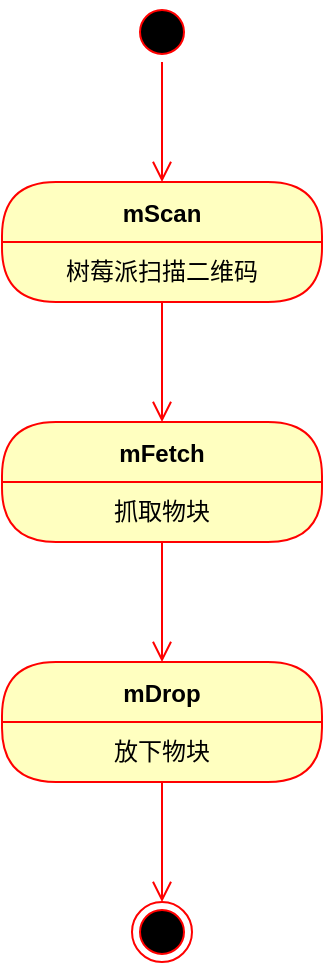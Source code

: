 <mxfile>
    <diagram id="updJJ99HTdTabruD4H2-" name="Page-1">
        <mxGraphModel dx="699" dy="792" grid="1" gridSize="10" guides="1" tooltips="1" connect="1" arrows="1" fold="1" page="1" pageScale="1" pageWidth="10000" pageHeight="5000" math="0" shadow="0">
            <root>
                <mxCell id="0"/>
                <mxCell id="1" parent="0"/>
                <mxCell id="3" value="" style="ellipse;html=1;shape=startState;fillColor=#000000;strokeColor=#ff0000;" vertex="1" parent="1">
                    <mxGeometry x="310" y="40" width="30" height="30" as="geometry"/>
                </mxCell>
                <mxCell id="4" value="" style="edgeStyle=orthogonalEdgeStyle;html=1;verticalAlign=bottom;endArrow=open;endSize=8;strokeColor=#ff0000;" edge="1" source="3" parent="1">
                    <mxGeometry relative="1" as="geometry">
                        <mxPoint x="325" y="130" as="targetPoint"/>
                    </mxGeometry>
                </mxCell>
                <mxCell id="5" value="mScan" style="swimlane;fontStyle=1;align=center;verticalAlign=middle;childLayout=stackLayout;horizontal=1;startSize=30;horizontalStack=0;resizeParent=0;resizeLast=1;container=0;fontColor=#000000;collapsible=0;rounded=1;arcSize=30;strokeColor=#ff0000;fillColor=#ffffc0;swimlaneFillColor=#ffffc0;dropTarget=0;" vertex="1" parent="1">
                    <mxGeometry x="245" y="130" width="160" height="60" as="geometry"/>
                </mxCell>
                <mxCell id="6" value="树莓派扫描二维码" style="text;html=1;strokeColor=none;fillColor=none;align=center;verticalAlign=middle;spacingLeft=4;spacingRight=4;whiteSpace=wrap;overflow=hidden;rotatable=0;fontColor=#000000;" vertex="1" parent="5">
                    <mxGeometry y="30" width="160" height="30" as="geometry"/>
                </mxCell>
                <mxCell id="7" value="" style="edgeStyle=orthogonalEdgeStyle;html=1;verticalAlign=bottom;endArrow=open;endSize=8;strokeColor=#ff0000;" edge="1" source="5" parent="1">
                    <mxGeometry relative="1" as="geometry">
                        <mxPoint x="325" y="250" as="targetPoint"/>
                    </mxGeometry>
                </mxCell>
                <mxCell id="8" value="mFetch" style="swimlane;fontStyle=1;align=center;verticalAlign=middle;childLayout=stackLayout;horizontal=1;startSize=30;horizontalStack=0;resizeParent=0;resizeLast=1;container=0;fontColor=#000000;collapsible=0;rounded=1;arcSize=30;strokeColor=#ff0000;fillColor=#ffffc0;swimlaneFillColor=#ffffc0;dropTarget=0;" vertex="1" parent="1">
                    <mxGeometry x="245" y="250" width="160" height="60" as="geometry"/>
                </mxCell>
                <mxCell id="9" value="抓取物块" style="text;html=1;strokeColor=none;fillColor=none;align=center;verticalAlign=middle;spacingLeft=4;spacingRight=4;whiteSpace=wrap;overflow=hidden;rotatable=0;fontColor=#000000;" vertex="1" parent="8">
                    <mxGeometry y="30" width="160" height="30" as="geometry"/>
                </mxCell>
                <mxCell id="10" value="" style="edgeStyle=orthogonalEdgeStyle;html=1;verticalAlign=bottom;endArrow=open;endSize=8;strokeColor=#ff0000;" edge="1" source="8" parent="1">
                    <mxGeometry relative="1" as="geometry">
                        <mxPoint x="325" y="370" as="targetPoint"/>
                    </mxGeometry>
                </mxCell>
                <mxCell id="11" value="mDrop" style="swimlane;fontStyle=1;align=center;verticalAlign=middle;childLayout=stackLayout;horizontal=1;startSize=30;horizontalStack=0;resizeParent=0;resizeLast=1;container=0;fontColor=#000000;collapsible=0;rounded=1;arcSize=30;strokeColor=#ff0000;fillColor=#ffffc0;swimlaneFillColor=#ffffc0;dropTarget=0;" vertex="1" parent="1">
                    <mxGeometry x="245" y="370" width="160" height="60" as="geometry"/>
                </mxCell>
                <mxCell id="12" value="放下物块" style="text;html=1;strokeColor=none;fillColor=none;align=center;verticalAlign=middle;spacingLeft=4;spacingRight=4;whiteSpace=wrap;overflow=hidden;rotatable=0;fontColor=#000000;" vertex="1" parent="11">
                    <mxGeometry y="30" width="160" height="30" as="geometry"/>
                </mxCell>
                <mxCell id="13" value="" style="edgeStyle=orthogonalEdgeStyle;html=1;verticalAlign=bottom;endArrow=open;endSize=8;strokeColor=#ff0000;" edge="1" source="11" parent="1">
                    <mxGeometry relative="1" as="geometry">
                        <mxPoint x="325" y="490" as="targetPoint"/>
                    </mxGeometry>
                </mxCell>
                <mxCell id="17" value="" style="ellipse;html=1;shape=endState;fillColor=#000000;strokeColor=#ff0000;" vertex="1" parent="1">
                    <mxGeometry x="310" y="490" width="30" height="30" as="geometry"/>
                </mxCell>
            </root>
        </mxGraphModel>
    </diagram>
</mxfile>